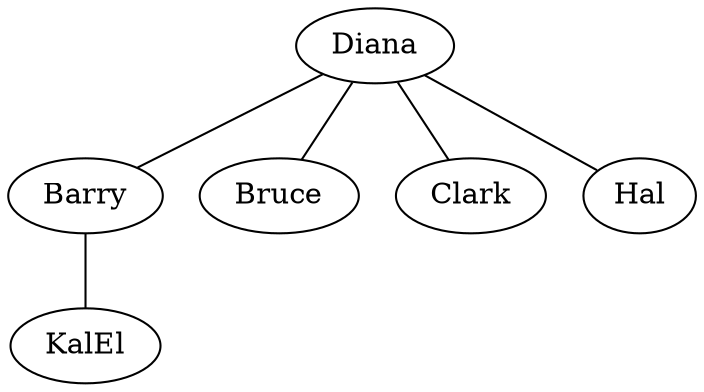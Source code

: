 graph Tree {
    Diana -- Barry;
    Diana -- Bruce;
    Diana -- Clark;
    Diana -- Hal;
    Barry -- KalEl;
}
